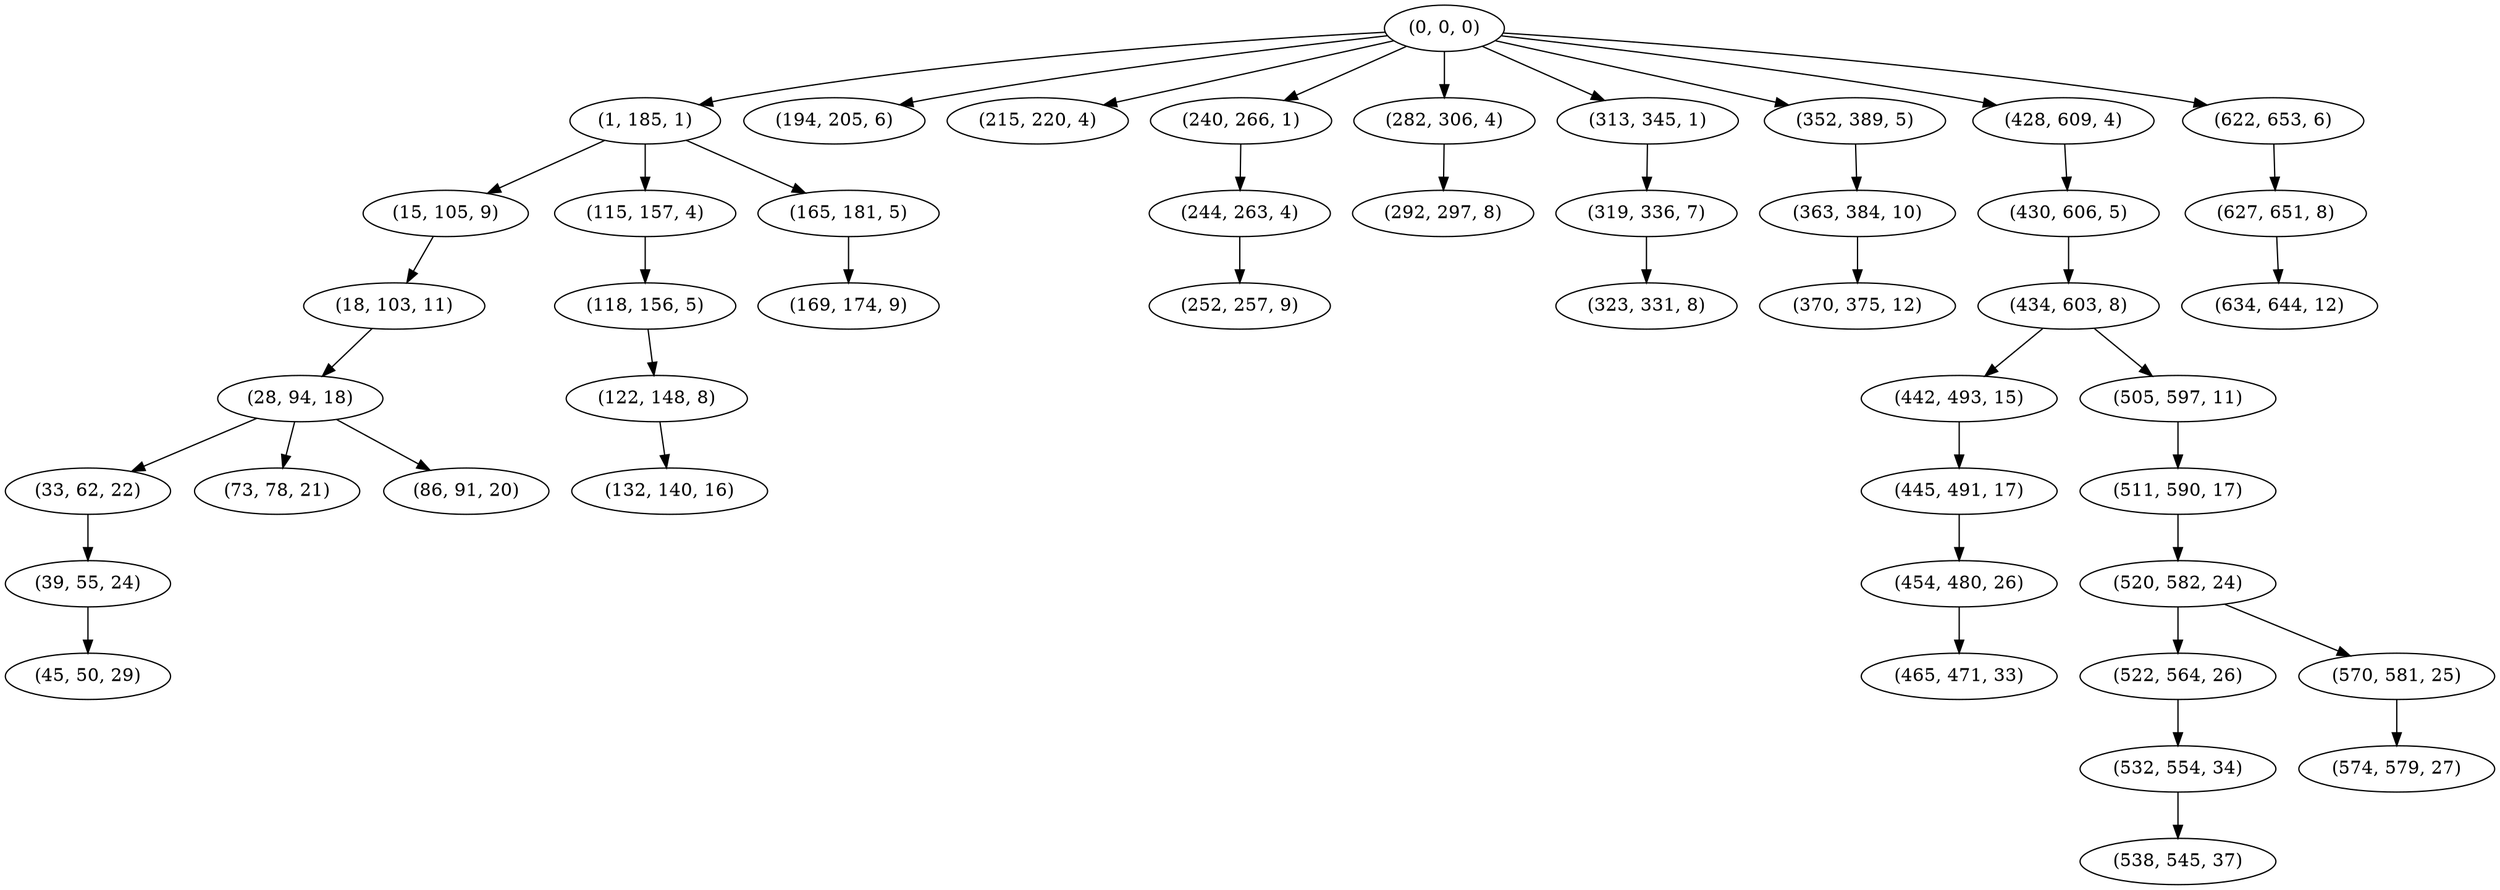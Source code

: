 digraph tree {
    "(0, 0, 0)";
    "(1, 185, 1)";
    "(15, 105, 9)";
    "(18, 103, 11)";
    "(28, 94, 18)";
    "(33, 62, 22)";
    "(39, 55, 24)";
    "(45, 50, 29)";
    "(73, 78, 21)";
    "(86, 91, 20)";
    "(115, 157, 4)";
    "(118, 156, 5)";
    "(122, 148, 8)";
    "(132, 140, 16)";
    "(165, 181, 5)";
    "(169, 174, 9)";
    "(194, 205, 6)";
    "(215, 220, 4)";
    "(240, 266, 1)";
    "(244, 263, 4)";
    "(252, 257, 9)";
    "(282, 306, 4)";
    "(292, 297, 8)";
    "(313, 345, 1)";
    "(319, 336, 7)";
    "(323, 331, 8)";
    "(352, 389, 5)";
    "(363, 384, 10)";
    "(370, 375, 12)";
    "(428, 609, 4)";
    "(430, 606, 5)";
    "(434, 603, 8)";
    "(442, 493, 15)";
    "(445, 491, 17)";
    "(454, 480, 26)";
    "(465, 471, 33)";
    "(505, 597, 11)";
    "(511, 590, 17)";
    "(520, 582, 24)";
    "(522, 564, 26)";
    "(532, 554, 34)";
    "(538, 545, 37)";
    "(570, 581, 25)";
    "(574, 579, 27)";
    "(622, 653, 6)";
    "(627, 651, 8)";
    "(634, 644, 12)";
    "(0, 0, 0)" -> "(1, 185, 1)";
    "(0, 0, 0)" -> "(194, 205, 6)";
    "(0, 0, 0)" -> "(215, 220, 4)";
    "(0, 0, 0)" -> "(240, 266, 1)";
    "(0, 0, 0)" -> "(282, 306, 4)";
    "(0, 0, 0)" -> "(313, 345, 1)";
    "(0, 0, 0)" -> "(352, 389, 5)";
    "(0, 0, 0)" -> "(428, 609, 4)";
    "(0, 0, 0)" -> "(622, 653, 6)";
    "(1, 185, 1)" -> "(15, 105, 9)";
    "(1, 185, 1)" -> "(115, 157, 4)";
    "(1, 185, 1)" -> "(165, 181, 5)";
    "(15, 105, 9)" -> "(18, 103, 11)";
    "(18, 103, 11)" -> "(28, 94, 18)";
    "(28, 94, 18)" -> "(33, 62, 22)";
    "(28, 94, 18)" -> "(73, 78, 21)";
    "(28, 94, 18)" -> "(86, 91, 20)";
    "(33, 62, 22)" -> "(39, 55, 24)";
    "(39, 55, 24)" -> "(45, 50, 29)";
    "(115, 157, 4)" -> "(118, 156, 5)";
    "(118, 156, 5)" -> "(122, 148, 8)";
    "(122, 148, 8)" -> "(132, 140, 16)";
    "(165, 181, 5)" -> "(169, 174, 9)";
    "(240, 266, 1)" -> "(244, 263, 4)";
    "(244, 263, 4)" -> "(252, 257, 9)";
    "(282, 306, 4)" -> "(292, 297, 8)";
    "(313, 345, 1)" -> "(319, 336, 7)";
    "(319, 336, 7)" -> "(323, 331, 8)";
    "(352, 389, 5)" -> "(363, 384, 10)";
    "(363, 384, 10)" -> "(370, 375, 12)";
    "(428, 609, 4)" -> "(430, 606, 5)";
    "(430, 606, 5)" -> "(434, 603, 8)";
    "(434, 603, 8)" -> "(442, 493, 15)";
    "(434, 603, 8)" -> "(505, 597, 11)";
    "(442, 493, 15)" -> "(445, 491, 17)";
    "(445, 491, 17)" -> "(454, 480, 26)";
    "(454, 480, 26)" -> "(465, 471, 33)";
    "(505, 597, 11)" -> "(511, 590, 17)";
    "(511, 590, 17)" -> "(520, 582, 24)";
    "(520, 582, 24)" -> "(522, 564, 26)";
    "(520, 582, 24)" -> "(570, 581, 25)";
    "(522, 564, 26)" -> "(532, 554, 34)";
    "(532, 554, 34)" -> "(538, 545, 37)";
    "(570, 581, 25)" -> "(574, 579, 27)";
    "(622, 653, 6)" -> "(627, 651, 8)";
    "(627, 651, 8)" -> "(634, 644, 12)";
}
